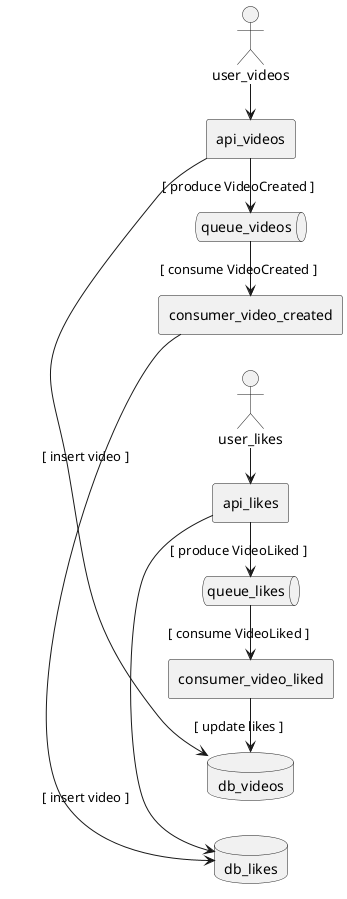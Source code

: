 @startuml
left to right direction
actor user_videos
actor user_likes
rectangle api_videos
queue queue_videos
rectangle consumer_video_created
database db_videos
database db_likes
rectangle api_likes
queue queue_likes
rectangle consumer_video_liked

user_videos -> api_videos
api_videos -> queue_videos : [ produce VideoCreated ]
api_videos -> db_videos : [ insert video ]
queue_videos -> consumer_video_created : [ consume VideoCreated ]
consumer_video_created -> db_likes : [ insert video ]

user_likes -> api_likes
api_likes -> db_likes
api_likes -> queue_likes : [ produce VideoLiked ]
queue_likes -> consumer_video_liked : [ consume VideoLiked ]
consumer_video_liked -> db_videos : [ update likes ]

@endumld